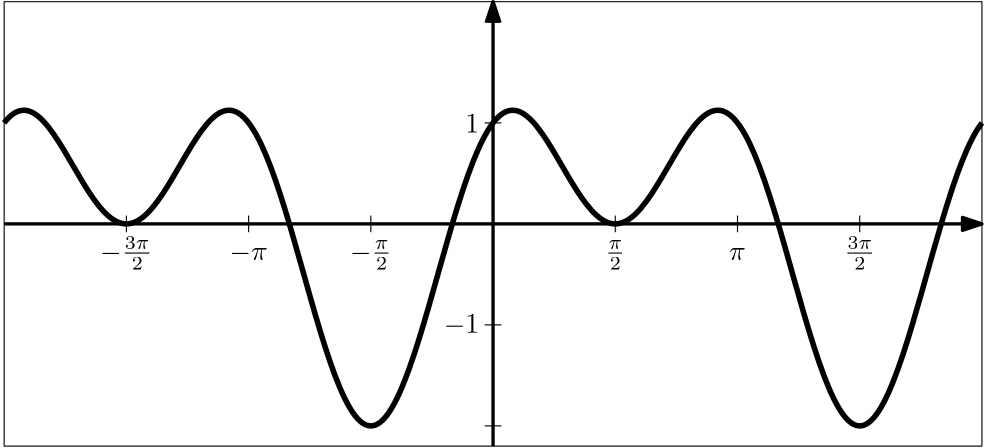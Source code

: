 <?xml version="1.0"?>
<!DOCTYPE ipe SYSTEM "ipe.dtd">
<ipe version="70005" creator="Ipe 7.1.1">
<info created="D:20120114230952" modified="D:20120114230952"/>
<ipestyle name="basic">
<symbol name="arrow/arc(spx)">
<path stroke="sym-stroke" fill="sym-stroke" pen="sym-pen">
0 0 m
-1 0.333 l
-1 -0.333 l
h
</path>
</symbol>
<symbol name="arrow/farc(spx)">
<path stroke="sym-stroke" fill="white" pen="sym-pen">
0 0 m
-1 0.333 l
-1 -0.333 l
h
</path>
</symbol>
<symbol name="mark/circle(sx)" transformations="translations">
<path fill="sym-stroke">
0.6 0 0 0.6 0 0 e
0.4 0 0 0.4 0 0 e
</path>
</symbol>
<symbol name="mark/disk(sx)" transformations="translations">
<path fill="sym-stroke">
0.6 0 0 0.6 0 0 e
</path>
</symbol>
<symbol name="mark/fdisk(sfx)" transformations="translations">
<group>
<path fill="sym-fill">
0.5 0 0 0.5 0 0 e
</path>
<path fill="sym-stroke" fillrule="eofill">
0.6 0 0 0.6 0 0 e
0.4 0 0 0.4 0 0 e
</path>
</group>
</symbol>
<symbol name="mark/box(sx)" transformations="translations">
<path fill="sym-stroke" fillrule="eofill">
-0.6 -0.6 m
0.6 -0.6 l
0.6 0.6 l
-0.6 0.6 l
h
-0.4 -0.4 m
0.4 -0.4 l
0.4 0.4 l
-0.4 0.4 l
h
</path>
</symbol>
<symbol name="mark/square(sx)" transformations="translations">
<path fill="sym-stroke">
-0.6 -0.6 m
0.6 -0.6 l
0.6 0.6 l
-0.6 0.6 l
h
</path>
</symbol>
<symbol name="mark/fsquare(sfx)" transformations="translations">
<group>
<path fill="sym-fill">
-0.5 -0.5 m
0.5 -0.5 l
0.5 0.5 l
-0.5 0.5 l
h
</path>
<path fill="sym-stroke" fillrule="eofill">
-0.6 -0.6 m
0.6 -0.6 l
0.6 0.6 l
-0.6 0.6 l
h
-0.4 -0.4 m
0.4 -0.4 l
0.4 0.4 l
-0.4 0.4 l
h
</path>
</group>
</symbol>
<symbol name="mark/cross(sx)" transformations="translations">
<group>
<path fill="sym-stroke">
-0.43 -0.57 m
0.57 0.43 l
0.43 0.57 l
-0.57 -0.43 l
h
</path>
<path fill="sym-stroke">
-0.43 0.57 m
0.57 -0.43 l
0.43 -0.57 l
-0.57 0.43 l
h
</path>
</group>
</symbol>
<symbol name="arrow/fnormal(spx)">
<path stroke="sym-stroke" fill="white" pen="sym-pen">
0 0 m
-1 0.333 l
-1 -0.333 l
h
</path>
</symbol>
<symbol name="arrow/pointed(spx)">
<path stroke="sym-stroke" fill="sym-stroke" pen="sym-pen">
0 0 m
-1 0.333 l
-0.8 0 l
-1 -0.333 l
h
</path>
</symbol>
<symbol name="arrow/fpointed(spx)">
<path stroke="sym-stroke" fill="white" pen="sym-pen">
0 0 m
-1 0.333 l
-0.8 0 l
-1 -0.333 l
h
</path>
</symbol>
<symbol name="arrow/linear(spx)">
<path stroke="sym-stroke" pen="sym-pen">
-1 0.333 m
0 0 l
-1 -0.333 l
</path>
</symbol>
<symbol name="arrow/fdouble(spx)">
<path stroke="sym-stroke" fill="white" pen="sym-pen">
0 0 m
-1 0.333 l
-1 -0.333 l
h
-1 0 m
-2 0.333 l
-2 -0.333 l
h
</path>
</symbol>
<symbol name="arrow/double(spx)">
<path stroke="sym-stroke" fill="sym-stroke" pen="sym-pen">
0 0 m
-1 0.333 l
-1 -0.333 l
h
-1 0 m
-2 0.333 l
-2 -0.333 l
h
</path>
</symbol>
<pen name="heavier" value="0.8"/>
<pen name="fat" value="1.2"/>
<pen name="ultrafat" value="2"/>
<symbolsize name="large" value="5"/>
<symbolsize name="small" value="2"/>
<symbolsize name="tiny" value="1.1"/>
<arrowsize name="large" value="10"/>
<arrowsize name="small" value="5"/>
<arrowsize name="tiny" value="3"/>
<color name="red" value="1 0 0"/>
<color name="green" value="0 1 0"/>
<color name="blue" value="0 0 1"/>
<color name="yellow" value="1 1 0"/>
<color name="orange" value="1 0.647 0"/>
<color name="gold" value="1 0.843 0"/>
<color name="purple" value="0.627 0.125 0.941"/>
<color name="gray" value="0.745"/>
<color name="brown" value="0.647 0.165 0.165"/>
<color name="navy" value="0 0 0.502"/>
<color name="pink" value="1 0.753 0.796"/>
<color name="seagreen" value="0.18 0.545 0.341"/>
<color name="turquoise" value="0.251 0.878 0.816"/>
<color name="violet" value="0.933 0.51 0.933"/>
<color name="darkblue" value="0 0 0.545"/>
<color name="darkcyan" value="0 0.545 0.545"/>
<color name="darkgray" value="0.663"/>
<color name="darkgreen" value="0 0.392 0"/>
<color name="darkmagenta" value="0.545 0 0.545"/>
<color name="darkorange" value="1 0.549 0"/>
<color name="darkred" value="0.545 0 0"/>
<color name="lightblue" value="0.678 0.847 0.902"/>
<color name="lightcyan" value="0.878 1 1"/>
<color name="lightgray" value="0.827"/>
<color name="lightgreen" value="0.565 0.933 0.565"/>
<color name="lightyellow" value="1 1 0.878"/>
<dashstyle name="dashed" value="[4] 0"/>
<dashstyle name="dotted" value="[1 3] 0"/>
<dashstyle name="dash dotted" value="[4 2 1 2] 0"/>
<dashstyle name="dash dot dotted" value="[4 2 1 2 1 2] 0"/>
<textsize name="large" value="\large"/>
<textsize name="Large" value="\Large"/>
<textsize name="LARGE" value="\LARGE"/>
<textsize name="huge" value="\huge"/>
<textsize name="Huge" value="\Huge"/>
<textsize name="small" value="\small"/>
<textsize name="footnote" value="\footnotesize"/>
<textsize name="tiny" value="\tiny"/>
<textstyle name="center" begin="\begin{center}" end="\end{center}"/>
<textstyle name="itemize" begin="\begin{itemize}" end="\end{itemize}"/>
<textstyle name="item" begin="\begin{itemize}\item{}" end="\end{itemize}"/>
<gridsize name="4 pts" value="4"/>
<gridsize name="8 pts (~3 mm)" value="8"/>
<gridsize name="16 pts (~6 mm)" value="16"/>
<gridsize name="32 pts (~12 mm)" value="32"/>
<gridsize name="10 pts (~3.5 mm)" value="10"/>
<gridsize name="20 pts (~7 mm)" value="20"/>
<gridsize name="14 pts (~5 mm)" value="14"/>
<gridsize name="28 pts (~10 mm)" value="28"/>
<gridsize name="56 pts (~20 mm)" value="56"/>
<anglesize name="90 deg" value="90"/>
<anglesize name="60 deg" value="60"/>
<anglesize name="45 deg" value="45"/>
<anglesize name="30 deg" value="30"/>
<anglesize name="22.5 deg" value="22.5"/>
<tiling name="falling" angle="-60" step="4" width="1"/>
<tiling name="rising" angle="30" step="4" width="1"/>
</ipestyle>
<page>
<layer name="alpha"/>
<view layers="alpha" active="alpha"/>
<path layer="alpha" stroke="black">
112 784 m
112 624 l
464 624 l
464 784 l
h
</path>
<group>
<path stroke="black" pen="fat" arrow="normal/normal">
112 704 m
464 704 l
</path>
<path stroke="black">
156 707 m
156 701 l
</path>
<path stroke="black">
200 707 m
200 701 l
</path>
<path stroke="black">
244 707 m
244 701 l
</path>
<path stroke="black">
288 707 m
288 701 l
</path>
<path stroke="black">
332 707 m
332 701 l
</path>
<path stroke="black">
376 707 m
376 701 l
</path>
<path stroke="black">
420 707 m
420 701 l
</path>
<path stroke="black" pen="fat" arrow="normal/normal">
288 624 m
288 784 l
</path>
<path stroke="black">
291 631.273 m
285 631.273 l
</path>
<path stroke="black">
291 667.636 m
285 667.636 l
</path>
<path stroke="black">
291 704 m
285 704 l
</path>
<path stroke="black">
291 740.364 m
285 740.364 l
</path>
<path stroke="black">
291 776.727 m
285 776.727 l
</path>
</group>
<path stroke="black" pen="ultrafat">
112 740.364 m
113.185 741.902 114.37 743.048 115.556 743.801 c
116.741 744.555 117.926 744.916 119.111 744.909 c
120.296 744.902 121.481 744.528 122.667 743.833 c
123.852 743.138 125.037 742.122 126.222 740.852 c
127.407 739.582 128.593 738.057 129.778 736.357 c
130.963 734.658 132.148 732.784 133.333 730.824 c
134.519 728.864 135.704 726.818 136.889 724.776 c
138.074 722.734 139.259 720.697 140.444 718.751 c
141.63 716.805 142.815 714.951 144 713.264 c
145.185 711.578 146.37 710.06 147.556 708.772 c
148.741 707.484 149.926 706.426 151.111 705.641 c
152.296 704.855 153.481 704.343 154.667 704.123 c
155.852 703.904 157.037 703.978 158.222 704.342 c
159.407 704.707 160.593 705.361 161.778 706.28 c
162.963 707.198 164.148 708.381 165.333 709.78 c
166.519 711.179 167.704 712.794 168.889 714.559 c
170.074 716.325 171.259 718.24 172.444 720.226 c
173.63 722.212 174.815 724.269 176 726.307 c
177.185 728.345 178.37 730.365 179.556 732.277 c
180.741 734.188 181.926 735.991 183.111 737.598 c
184.296 739.205 185.481 740.617 186.667 741.756 c
187.852 742.895 189.037 743.761 190.222 744.293 c
191.407 744.825 192.593 745.023 193.778 744.845 c
194.963 744.667 196.148 744.112 197.333 743.163 c
198.519 742.214 199.704 740.87 200.889 739.137 c
202.074 737.404 203.259 735.282 204.444 732.803 c
205.63 730.323 206.815 727.486 208 724.346 c
209.185 721.206 210.37 717.764 211.556 714.094 c
212.741 710.424 213.926 706.527 215.111 702.494 c
216.296 698.462 217.481 694.294 218.667 690.095 c
219.852 685.895 221.037 681.663 222.222 677.507 c
223.407 673.351 224.593 669.271 225.778 665.373 c
226.963 661.476 228.148 657.76 229.333 654.326 c
230.519 650.892 231.704 647.739 232.889 644.952 c
234.074 642.164 235.259 639.742 236.444 637.752 c
237.63 635.761 238.815 634.202 240 633.116 c
241.185 632.03 242.37 631.418 243.556 631.296 c
244.741 631.174 245.926 631.542 247.111 632.39 c
248.296 633.239 249.481 634.567 250.667 636.34 c
251.852 638.113 253.037 640.33 254.222 642.93 c
255.407 645.531 256.593 648.516 257.778 651.805 c
258.963 655.093 260.148 658.685 261.333 662.486 c
262.519 666.286 263.704 670.294 264.889 674.406 c
266.074 678.517 267.259 682.731 268.444 686.94 c
269.63 691.149 270.815 695.353 272 699.446 c
273.185 703.54 274.37 707.523 275.556 711.3 c
276.741 715.078 277.926 718.65 279.111 721.936 c
280.296 725.222 281.481 728.223 282.667 730.877 c
283.852 733.531 285.037 735.84 286.222 737.765 c
287.407 739.69 288.593 741.231 289.778 742.377 c
290.963 743.523 292.148 744.274 293.333 744.641 c
294.519 745.008 295.704 744.992 296.889 744.629 c
298.074 744.267 299.259 743.557 300.444 742.558 c
301.63 741.559 302.815 740.27 304 738.766 c
305.185 737.261 306.37 735.54 307.556 733.689 c
308.741 731.837 309.926 729.854 311.111 727.831 c
312.296 725.807 313.481 723.743 314.667 721.728 c
315.852 719.712 317.037 717.746 318.222 715.91 c
319.407 714.075 320.593 712.371 321.778 710.868 c
322.963 709.366 324.148 708.065 325.333 707.017 c
326.519 705.97 327.704 705.177 328.889 704.669 c
330.074 704.162 331.259 703.941 332.444 704.014 c
333.63 704.087 334.815 704.455 336 705.103 c
337.185 705.751 338.37 706.679 339.556 707.849 c
340.741 709.02 341.926 710.433 343.111 712.032 c
344.296 713.631 345.481 715.414 346.667 717.31 c
347.852 719.206 349.037 721.213 350.222 723.247 c
351.407 725.281 352.593 727.342 353.778 729.339 c
354.963 731.337 356.148 733.271 357.333 735.052 c
358.519 736.833 359.704 738.46 360.889 739.853 c
362.074 741.245 363.259 742.401 364.444 743.252 c
365.63 744.103 366.815 744.649 368 744.836 c
369.185 745.023 370.37 744.853 371.556 744.294 c
372.741 743.734 373.926 742.787 375.111 741.444 c
376.296 740.102 377.481 738.364 378.667 736.25 c
379.852 734.136 381.037 731.646 382.222 728.822 c
383.407 725.999 384.593 722.843 385.778 719.419 c
386.963 715.995 388.148 712.304 389.333 708.43 c
390.519 704.556 391.704 700.499 392.889 696.357 c
394.074 692.216 395.259 687.989 396.444 683.784 c
397.63 679.58 398.815 675.396 400 671.343 c
401.185 667.29 402.37 663.366 403.556 659.676 c
404.741 655.985 405.926 652.528 407.111 649.396 c
408.296 646.264 409.481 643.458 410.667 641.053 c
411.852 638.647 413.037 636.643 414.222 635.094 c
415.407 633.545 416.593 632.452 417.778 631.844 c
418.963 631.236 420.148 631.113 421.333 631.479 c
422.519 631.844 423.704 632.699 424.889 634.018 c
426.074 635.338 427.259 637.123 428.444 639.324 c
429.63 641.526 430.815 644.145 432 647.109 c
433.185 650.074 434.37 653.385 435.556 656.953 c
436.741 660.521 437.926 664.347 439.111 668.329 c
440.296 672.311 441.481 676.449 442.667 680.636 c
443.852 684.824 445.037 689.06 446.222 693.237 c
447.407 697.414 448.593 701.533 449.778 705.492 c
450.963 709.451 452.148 713.251 453.333 716.803 c
454.519 720.354 455.704 723.658 456.889 726.644 c
458.074 729.63 459.259 732.299 460.444 734.595 c
461.63 736.891 462.815 738.814 464 740.364 c
</path>
<text matrix="1 0 0 1 0 -13" transformations="translations" pos="332 704" stroke="black" type="label" width="7.3" height="6.931" depth="3.43" halign="center" valign="baseline">$\frac{\pi}{2}$</text>
<text matrix="1 0 0 1 0 -13" transformations="translations" pos="376 704" stroke="black" type="label" width="6.036" height="4.289" depth="0" halign="center" valign="baseline">$\pi$</text>
<text matrix="1 0 0 1 0 -13" transformations="translations" pos="420 704" stroke="black" type="label" width="11.271" height="8.422" depth="3.43" halign="center" valign="baseline">$\frac{3\pi}{2}$</text>
<text matrix="1 0 0 1 0 -13" transformations="translations" pos="244 704" stroke="black" type="label" width="15.049" height="6.931" depth="3.43" halign="center" valign="baseline">$-\frac{\pi}{2}$</text>
<text matrix="1 0 0 1 0 -13" transformations="translations" pos="200 704" stroke="black" type="label" width="13.785" height="5.812" depth="0.83" halign="center" valign="baseline">$-\pi$</text>
<text matrix="1 0 0 1 0 -13" transformations="translations" pos="156 704" stroke="black" type="label" width="19.02" height="8.422" depth="3.43" halign="center" valign="baseline">$-\frac{3\pi}{2}$</text>
<text matrix="1 0 0 1 -5 0" transformations="translations" pos="288 740.071" stroke="black" type="label" width="4.981" height="6.42" depth="0" halign="right" valign="center">$1$</text>
<text matrix="1 0 0 1 -5 0" transformations="translations" pos="288 667.636" stroke="black" type="label" width="12.73" height="6.421" depth="0.83" halign="right" valign="center">$-1$</text>
</page>
</ipe>
